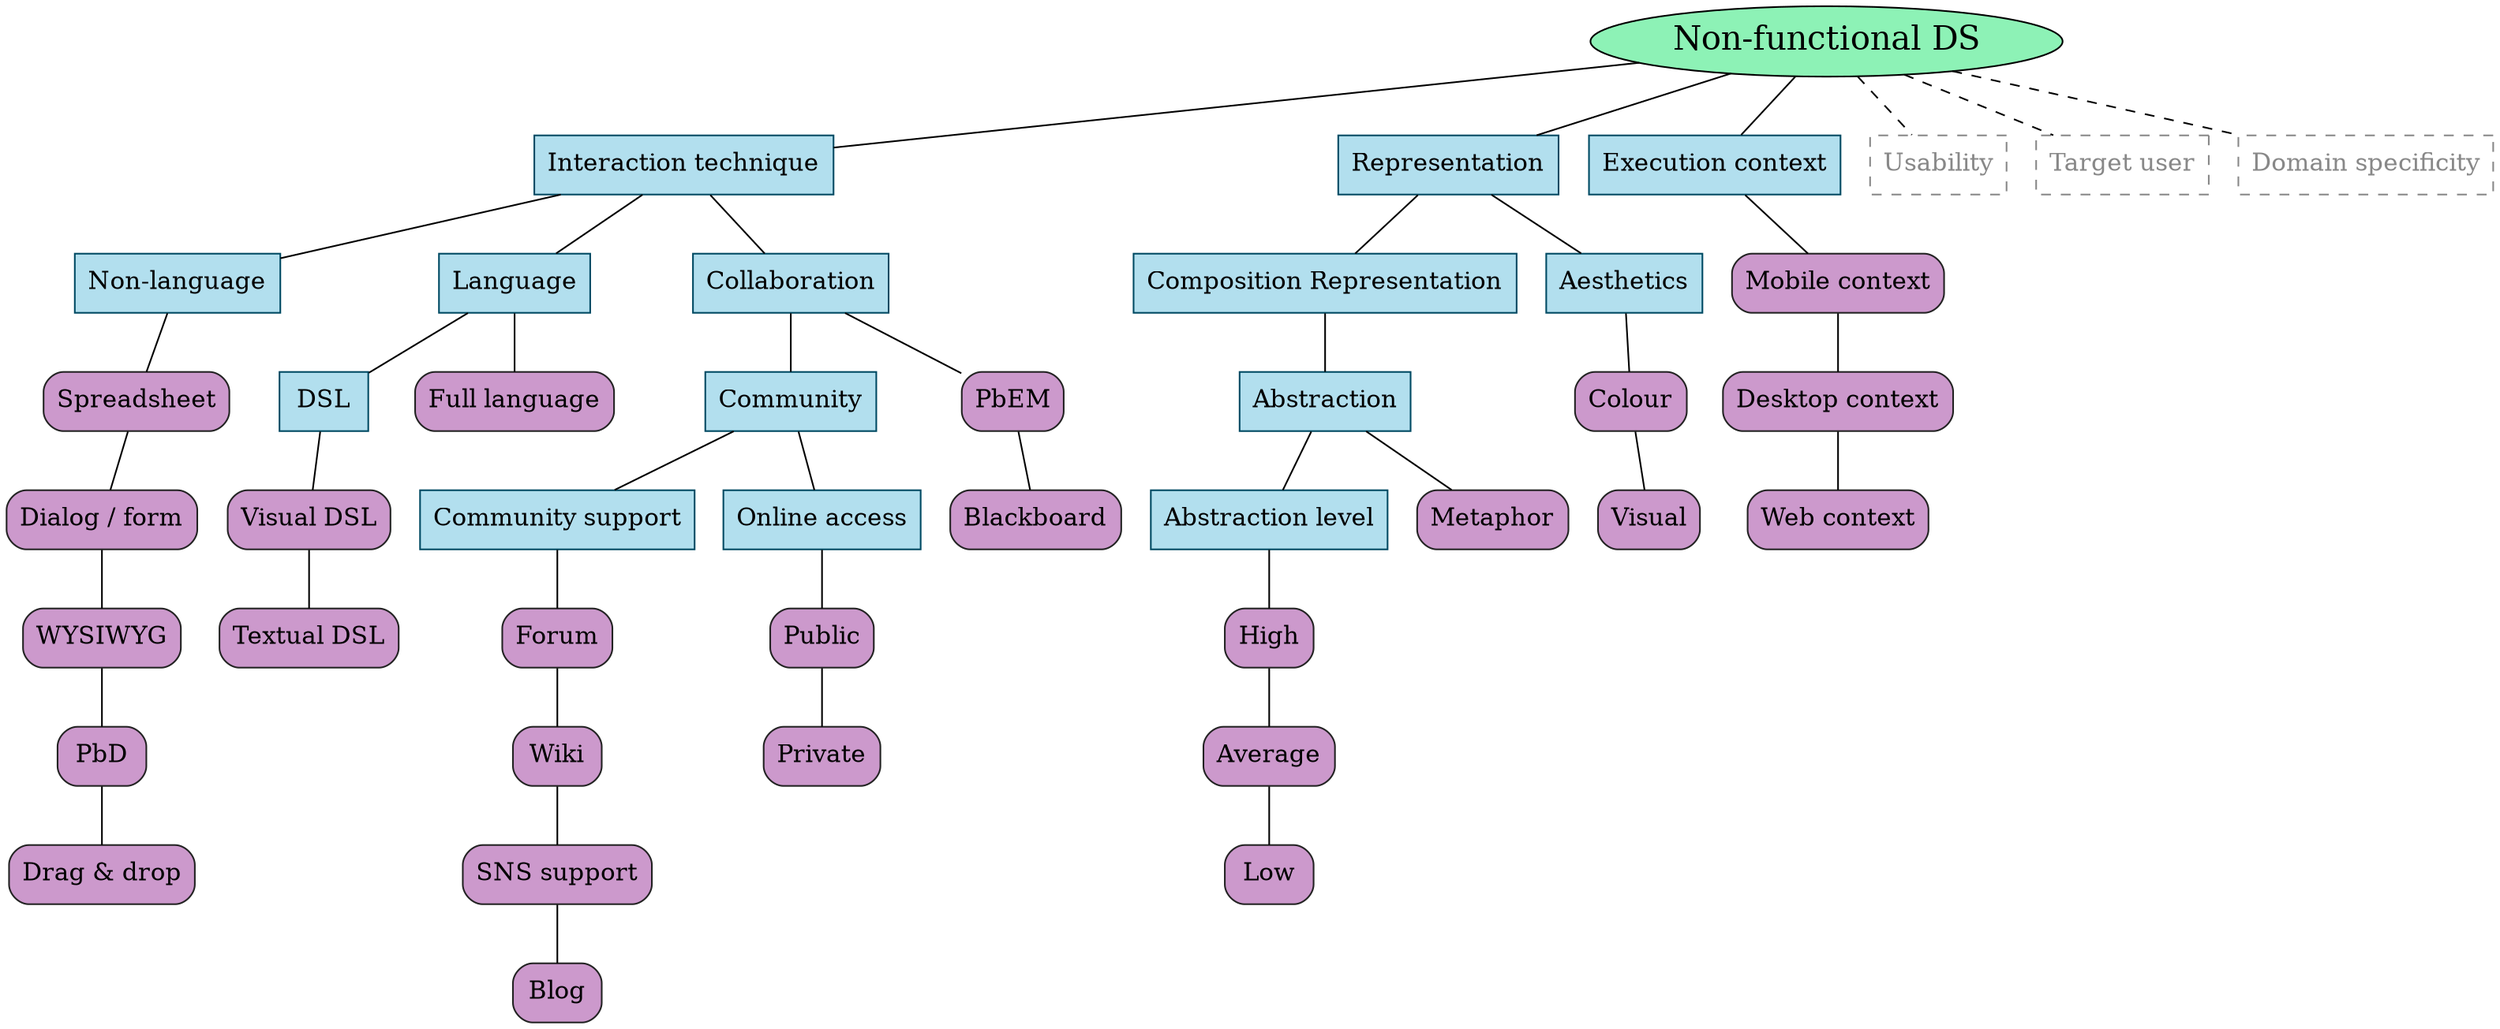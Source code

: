 digraph output {


node [color="047b35",fillcolor="#8df2b6",style=filled fontsize="20"];
"Non-functional DS"

node[shape=box,color="#004a63",fillcolor=lightblue2,style=filled fontsize="15"];
"Interaction technique","Non-language","Language","DSL","Collaboration","Community","Community support","Online access","Representation","Composition Representation","Abstraction","Abstraction level","Aesthetics","Execution context"

node [color="#888888", style="filled,dashed", shape=rect, fontcolor="#888888", fillcolor="#FFFFFF"];
"Usability","Target user","Domain specificity"

node [color="#222222", style="rounded,filled", shape=rect, fontcolor="#000000", fillcolor="#CC99CC"];
"Spreadsheet","Dialog / form","WYSIWYG","PbD","Drag & drop","Visual DSL","Textual DSL","Full language","Forum","Wiki","SNS support","Blog","Public","Private","PbEM","Blackboard","High","Average","Low","Metaphor","Colour","Visual","Mobile context","Desktop context","Web context"


"Non-functional DS"->"Usability","Target user","Domain specificity" [style=dashed,arrowhead=none]
"Non-functional DS"->"Interaction technique","Representation","Execution context" [arrowhead=none]
"Interaction technique"->"Non-language","Language","Collaboration" [arrowhead=none]
"Non-language"->"Spreadsheet"->"Dialog / form"->"WYSIWYG"->"PbD"->"Drag & drop" [arrowhead=none]
"Language"->"DSL" [arrowhead=none]
"Language"->"Full language" [arrowhead=none]
"DSL"->"Visual DSL"->"Textual DSL" [arrowhead=none]
"Collaboration"->"Community" [arrowhead=none]
"Collaboration"->"PbEM"->"Blackboard" [arrowhead=none]
"Community"->"Community support","Online access" [arrowhead=none]
"Community support"->"Forum"->"Wiki"->"SNS support"->"Blog" [arrowhead=none]
"Online access"->"Public"->"Private" [arrowhead=none]
"Representation"->"Composition Representation","Aesthetics" [arrowhead=none]
"Composition Representation"->"Abstraction" [arrowhead=none]
"Abstraction"->"Abstraction level" [arrowhead=none]
"Abstraction"->"Metaphor" [arrowhead=none]
"Abstraction level"->"High"->"Average"->"Low" [arrowhead=none]
"Aesthetics"->"Colour"->"Visual" [arrowhead=none]
"Execution context"->"Mobile context"->"Desktop context"->"Web context" [arrowhead=none]
}